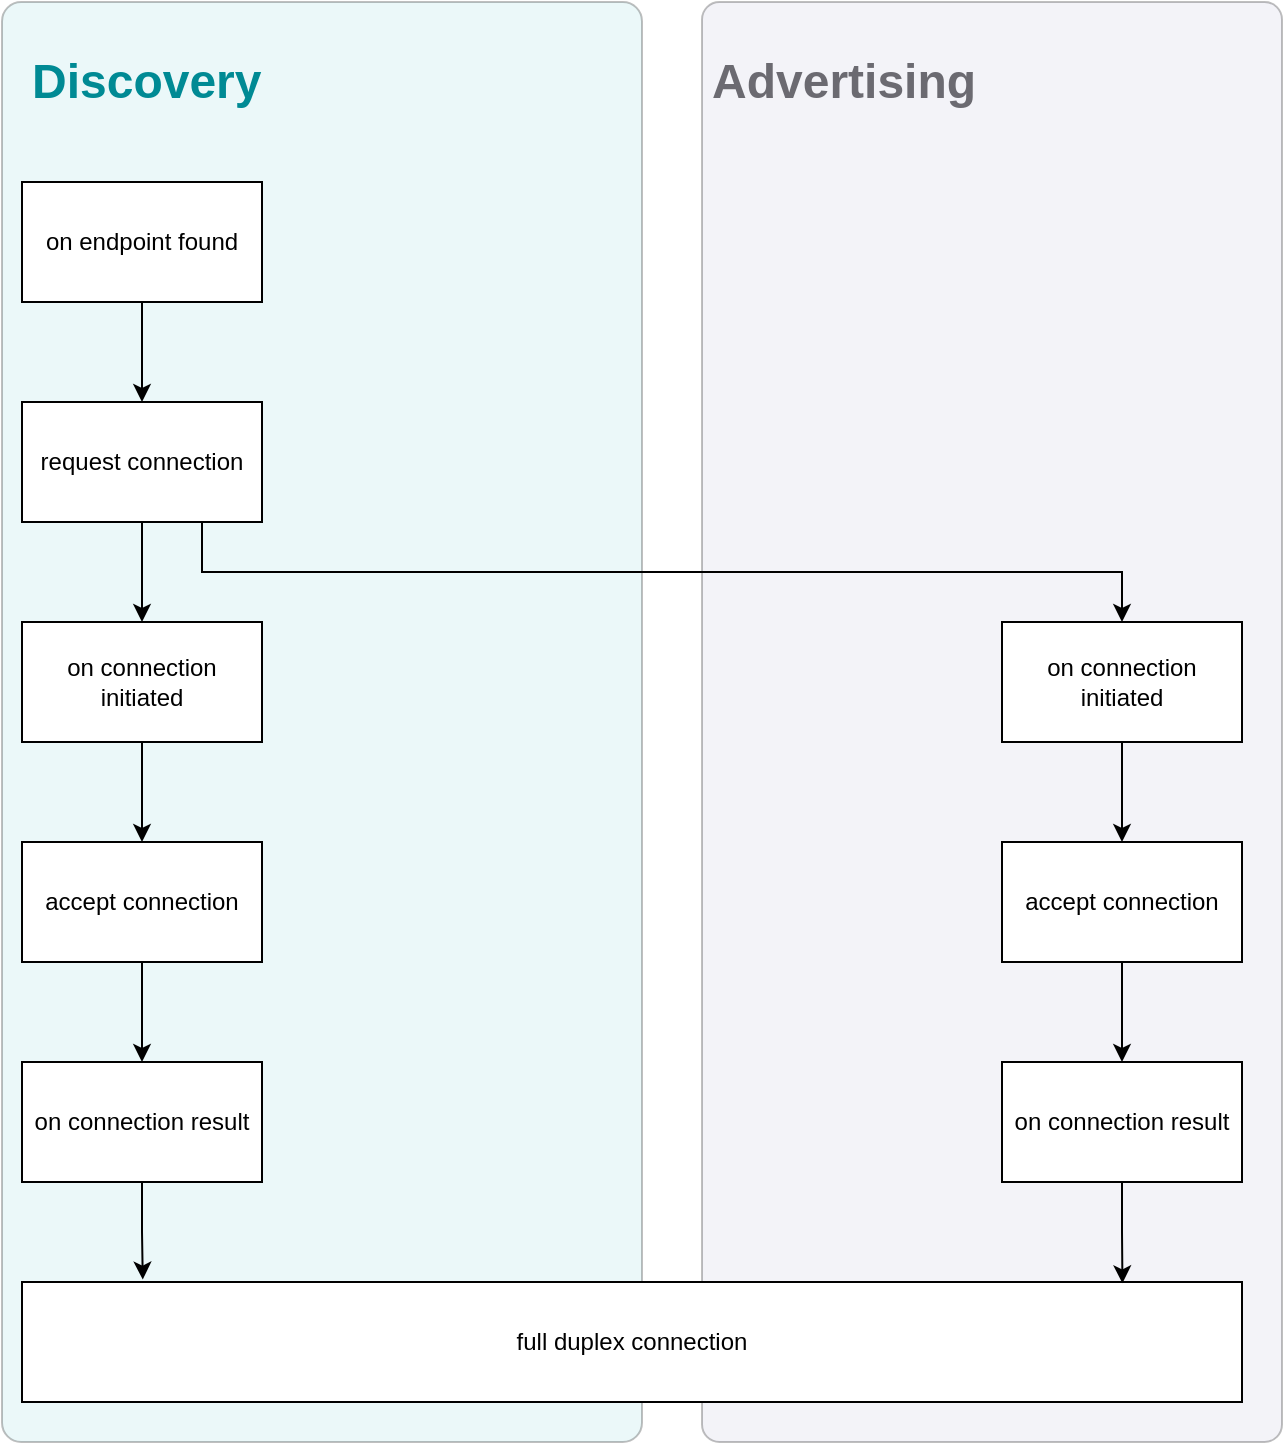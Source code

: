 <mxfile version="16.5.3" type="github">
  <diagram id="AcV6ocnMGmXPA02IMpwc" name="Page-1">
    <mxGraphModel dx="2031" dy="1077" grid="1" gridSize="10" guides="1" tooltips="1" connect="1" arrows="1" fold="1" page="1" pageScale="1" pageWidth="850" pageHeight="1100" math="0" shadow="0">
      <root>
        <mxCell id="0" />
        <mxCell id="1" parent="0" />
        <mxCell id="1mRVcygmvoOoNi4JaNGB-12" value="" style="rounded=1;whiteSpace=wrap;html=1;fontColor=#008A94;fillColor=#D0CEE2;opacity=25;arcSize=3;" vertex="1" parent="1">
          <mxGeometry x="440" y="120" width="290" height="720" as="geometry" />
        </mxCell>
        <mxCell id="1mRVcygmvoOoNi4JaNGB-10" value="" style="rounded=1;whiteSpace=wrap;html=1;fillColor=#B0E3E6;opacity=25;arcSize=3;" vertex="1" parent="1">
          <mxGeometry x="90" y="120" width="320" height="720" as="geometry" />
        </mxCell>
        <mxCell id="1mRVcygmvoOoNi4JaNGB-14" style="edgeStyle=orthogonalEdgeStyle;rounded=0;orthogonalLoop=1;jettySize=auto;html=1;exitX=0.5;exitY=1;exitDx=0;exitDy=0;fontColor=#6B6A71;" edge="1" parent="1" source="1mRVcygmvoOoNi4JaNGB-1" target="1mRVcygmvoOoNi4JaNGB-2">
          <mxGeometry relative="1" as="geometry" />
        </mxCell>
        <mxCell id="1mRVcygmvoOoNi4JaNGB-1" value="on endpoint found" style="rounded=0;whiteSpace=wrap;html=1;" vertex="1" parent="1">
          <mxGeometry x="100" y="210" width="120" height="60" as="geometry" />
        </mxCell>
        <mxCell id="1mRVcygmvoOoNi4JaNGB-15" style="edgeStyle=orthogonalEdgeStyle;rounded=0;orthogonalLoop=1;jettySize=auto;html=1;exitX=0.5;exitY=1;exitDx=0;exitDy=0;entryX=0.5;entryY=0;entryDx=0;entryDy=0;fontColor=#6B6A71;" edge="1" parent="1" source="1mRVcygmvoOoNi4JaNGB-2" target="1mRVcygmvoOoNi4JaNGB-3">
          <mxGeometry relative="1" as="geometry" />
        </mxCell>
        <mxCell id="1mRVcygmvoOoNi4JaNGB-16" style="edgeStyle=orthogonalEdgeStyle;rounded=0;orthogonalLoop=1;jettySize=auto;html=1;exitX=0.75;exitY=1;exitDx=0;exitDy=0;entryX=0.5;entryY=0;entryDx=0;entryDy=0;fontColor=#6B6A71;" edge="1" parent="1" source="1mRVcygmvoOoNi4JaNGB-2" target="1mRVcygmvoOoNi4JaNGB-7">
          <mxGeometry relative="1" as="geometry" />
        </mxCell>
        <mxCell id="1mRVcygmvoOoNi4JaNGB-2" value="request connection" style="rounded=0;whiteSpace=wrap;html=1;" vertex="1" parent="1">
          <mxGeometry x="100" y="320" width="120" height="60" as="geometry" />
        </mxCell>
        <mxCell id="1mRVcygmvoOoNi4JaNGB-17" style="edgeStyle=orthogonalEdgeStyle;rounded=0;orthogonalLoop=1;jettySize=auto;html=1;exitX=0.5;exitY=1;exitDx=0;exitDy=0;fontColor=#6B6A71;" edge="1" parent="1" source="1mRVcygmvoOoNi4JaNGB-3" target="1mRVcygmvoOoNi4JaNGB-4">
          <mxGeometry relative="1" as="geometry" />
        </mxCell>
        <mxCell id="1mRVcygmvoOoNi4JaNGB-3" value="on connection initiated" style="rounded=0;whiteSpace=wrap;html=1;" vertex="1" parent="1">
          <mxGeometry x="100" y="430" width="120" height="60" as="geometry" />
        </mxCell>
        <mxCell id="1mRVcygmvoOoNi4JaNGB-18" style="edgeStyle=orthogonalEdgeStyle;rounded=0;orthogonalLoop=1;jettySize=auto;html=1;exitX=0.5;exitY=1;exitDx=0;exitDy=0;entryX=0.5;entryY=0;entryDx=0;entryDy=0;fontColor=#6B6A71;" edge="1" parent="1" source="1mRVcygmvoOoNi4JaNGB-4" target="1mRVcygmvoOoNi4JaNGB-5">
          <mxGeometry relative="1" as="geometry" />
        </mxCell>
        <mxCell id="1mRVcygmvoOoNi4JaNGB-4" value="accept connection" style="rounded=0;whiteSpace=wrap;html=1;" vertex="1" parent="1">
          <mxGeometry x="100" y="540" width="120" height="60" as="geometry" />
        </mxCell>
        <mxCell id="1mRVcygmvoOoNi4JaNGB-19" style="edgeStyle=orthogonalEdgeStyle;rounded=0;orthogonalLoop=1;jettySize=auto;html=1;exitX=0.5;exitY=1;exitDx=0;exitDy=0;entryX=0.099;entryY=-0.02;entryDx=0;entryDy=0;entryPerimeter=0;fontColor=#6B6A71;" edge="1" parent="1" source="1mRVcygmvoOoNi4JaNGB-5" target="1mRVcygmvoOoNi4JaNGB-6">
          <mxGeometry relative="1" as="geometry" />
        </mxCell>
        <mxCell id="1mRVcygmvoOoNi4JaNGB-5" value="on connection result" style="rounded=0;whiteSpace=wrap;html=1;" vertex="1" parent="1">
          <mxGeometry x="100" y="650" width="120" height="60" as="geometry" />
        </mxCell>
        <mxCell id="1mRVcygmvoOoNi4JaNGB-6" value="full duplex connection" style="rounded=0;whiteSpace=wrap;html=1;" vertex="1" parent="1">
          <mxGeometry x="100" y="760" width="610" height="60" as="geometry" />
        </mxCell>
        <mxCell id="1mRVcygmvoOoNi4JaNGB-20" style="edgeStyle=orthogonalEdgeStyle;rounded=0;orthogonalLoop=1;jettySize=auto;html=1;exitX=0.5;exitY=1;exitDx=0;exitDy=0;fontColor=#6B6A71;" edge="1" parent="1" source="1mRVcygmvoOoNi4JaNGB-7" target="1mRVcygmvoOoNi4JaNGB-8">
          <mxGeometry relative="1" as="geometry" />
        </mxCell>
        <mxCell id="1mRVcygmvoOoNi4JaNGB-7" value="on connection initiated" style="rounded=0;whiteSpace=wrap;html=1;" vertex="1" parent="1">
          <mxGeometry x="590" y="430" width="120" height="60" as="geometry" />
        </mxCell>
        <mxCell id="1mRVcygmvoOoNi4JaNGB-21" style="edgeStyle=orthogonalEdgeStyle;rounded=0;orthogonalLoop=1;jettySize=auto;html=1;exitX=0.5;exitY=1;exitDx=0;exitDy=0;fontColor=#6B6A71;" edge="1" parent="1" source="1mRVcygmvoOoNi4JaNGB-8" target="1mRVcygmvoOoNi4JaNGB-9">
          <mxGeometry relative="1" as="geometry" />
        </mxCell>
        <mxCell id="1mRVcygmvoOoNi4JaNGB-8" value="accept connection" style="rounded=0;whiteSpace=wrap;html=1;" vertex="1" parent="1">
          <mxGeometry x="590" y="540" width="120" height="60" as="geometry" />
        </mxCell>
        <mxCell id="1mRVcygmvoOoNi4JaNGB-22" style="edgeStyle=orthogonalEdgeStyle;rounded=0;orthogonalLoop=1;jettySize=auto;html=1;exitX=0.5;exitY=1;exitDx=0;exitDy=0;entryX=0.902;entryY=0.011;entryDx=0;entryDy=0;entryPerimeter=0;fontColor=#6B6A71;" edge="1" parent="1" source="1mRVcygmvoOoNi4JaNGB-9" target="1mRVcygmvoOoNi4JaNGB-6">
          <mxGeometry relative="1" as="geometry" />
        </mxCell>
        <mxCell id="1mRVcygmvoOoNi4JaNGB-9" value="on connection result" style="rounded=0;whiteSpace=wrap;html=1;" vertex="1" parent="1">
          <mxGeometry x="590" y="650" width="120" height="60" as="geometry" />
        </mxCell>
        <mxCell id="1mRVcygmvoOoNi4JaNGB-11" value="&lt;h1&gt;&lt;font color=&quot;#008a94&quot;&gt;Discovery&lt;/font&gt;&lt;/h1&gt;" style="text;html=1;strokeColor=none;fillColor=none;spacing=5;spacingTop=-20;whiteSpace=wrap;overflow=hidden;rounded=0;opacity=25;" vertex="1" parent="1">
          <mxGeometry x="100" y="140" width="190" height="120" as="geometry" />
        </mxCell>
        <mxCell id="1mRVcygmvoOoNi4JaNGB-13" value="&lt;h1&gt;Advertising&lt;/h1&gt;" style="text;html=1;strokeColor=none;fillColor=none;spacing=5;spacingTop=-20;whiteSpace=wrap;overflow=hidden;rounded=0;fontColor=#6B6A71;opacity=25;" vertex="1" parent="1">
          <mxGeometry x="440" y="140" width="190" height="120" as="geometry" />
        </mxCell>
      </root>
    </mxGraphModel>
  </diagram>
</mxfile>
